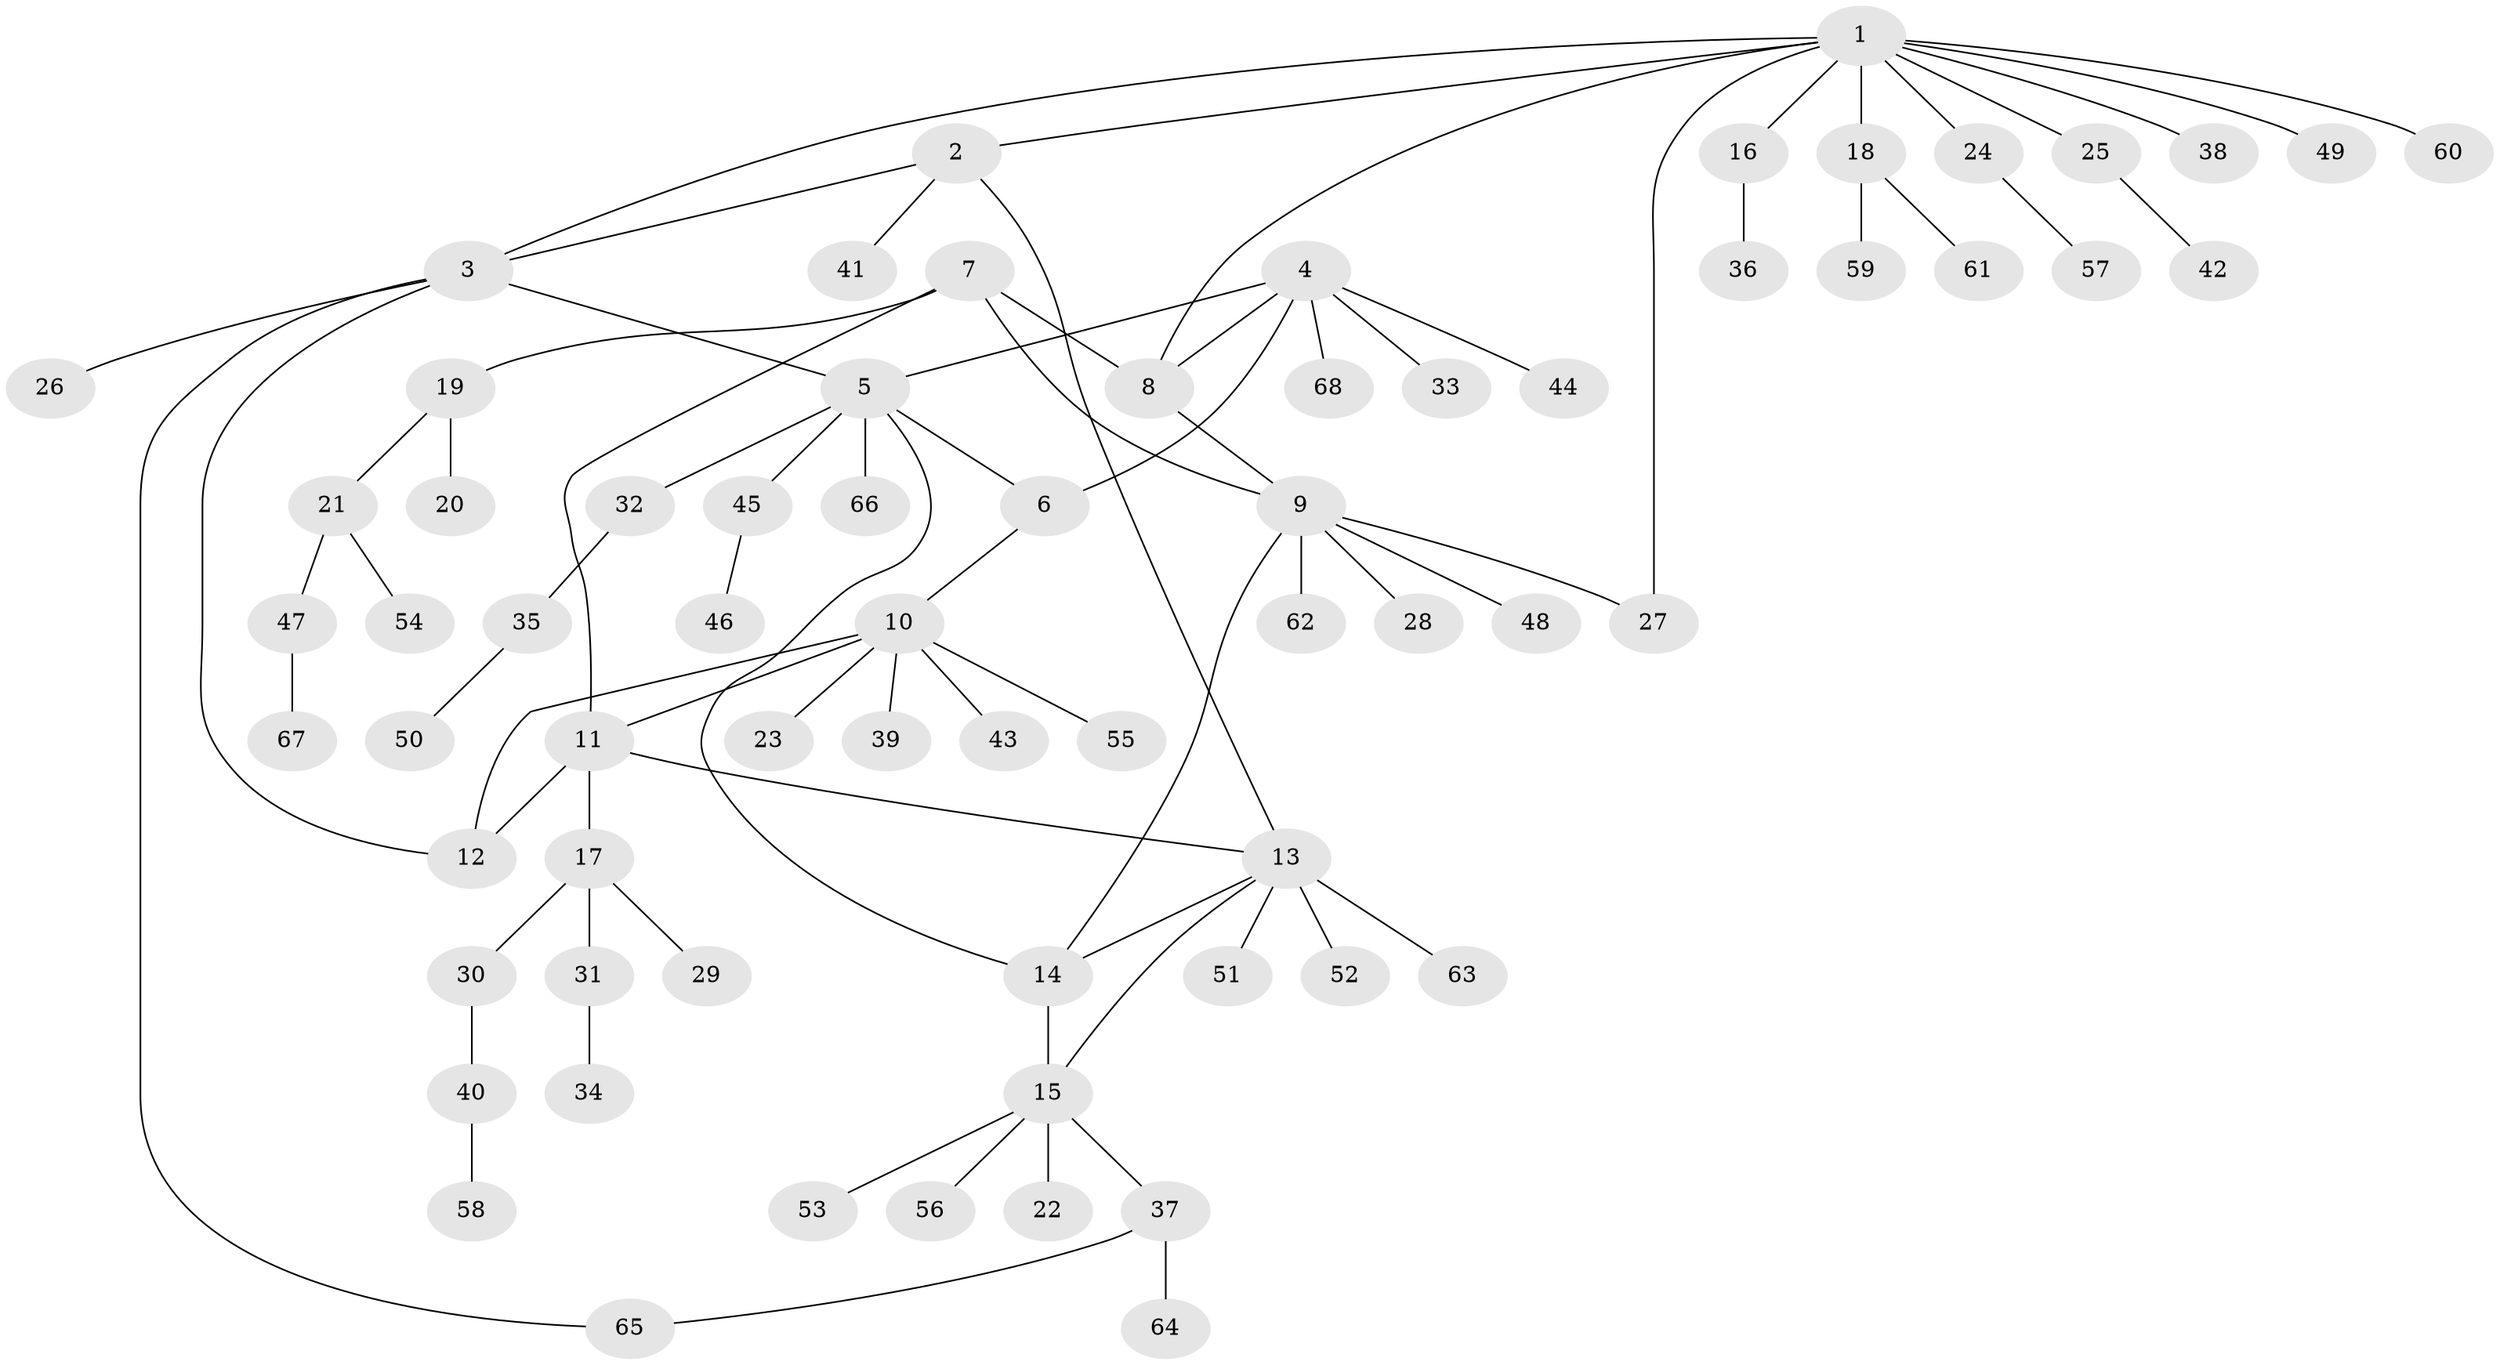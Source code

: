 // coarse degree distribution, {14: 0.02040816326530612, 2: 0.14285714285714285, 5: 0.08163265306122448, 8: 0.02040816326530612, 7: 0.02040816326530612, 10: 0.02040816326530612, 1: 0.6326530612244898, 4: 0.02040816326530612, 3: 0.04081632653061224}
// Generated by graph-tools (version 1.1) at 2025/24/03/03/25 07:24:11]
// undirected, 68 vertices, 80 edges
graph export_dot {
graph [start="1"]
  node [color=gray90,style=filled];
  1;
  2;
  3;
  4;
  5;
  6;
  7;
  8;
  9;
  10;
  11;
  12;
  13;
  14;
  15;
  16;
  17;
  18;
  19;
  20;
  21;
  22;
  23;
  24;
  25;
  26;
  27;
  28;
  29;
  30;
  31;
  32;
  33;
  34;
  35;
  36;
  37;
  38;
  39;
  40;
  41;
  42;
  43;
  44;
  45;
  46;
  47;
  48;
  49;
  50;
  51;
  52;
  53;
  54;
  55;
  56;
  57;
  58;
  59;
  60;
  61;
  62;
  63;
  64;
  65;
  66;
  67;
  68;
  1 -- 2;
  1 -- 3;
  1 -- 8;
  1 -- 16;
  1 -- 18;
  1 -- 24;
  1 -- 25;
  1 -- 27;
  1 -- 38;
  1 -- 49;
  1 -- 60;
  2 -- 3;
  2 -- 13;
  2 -- 41;
  3 -- 5;
  3 -- 12;
  3 -- 26;
  3 -- 65;
  4 -- 5;
  4 -- 6;
  4 -- 8;
  4 -- 33;
  4 -- 44;
  4 -- 68;
  5 -- 6;
  5 -- 14;
  5 -- 32;
  5 -- 45;
  5 -- 66;
  6 -- 10;
  7 -- 8;
  7 -- 9;
  7 -- 11;
  7 -- 19;
  8 -- 9;
  9 -- 14;
  9 -- 27;
  9 -- 28;
  9 -- 48;
  9 -- 62;
  10 -- 11;
  10 -- 12;
  10 -- 23;
  10 -- 39;
  10 -- 43;
  10 -- 55;
  11 -- 12;
  11 -- 13;
  11 -- 17;
  13 -- 14;
  13 -- 15;
  13 -- 51;
  13 -- 52;
  13 -- 63;
  14 -- 15;
  15 -- 22;
  15 -- 37;
  15 -- 53;
  15 -- 56;
  16 -- 36;
  17 -- 29;
  17 -- 30;
  17 -- 31;
  18 -- 59;
  18 -- 61;
  19 -- 20;
  19 -- 21;
  21 -- 47;
  21 -- 54;
  24 -- 57;
  25 -- 42;
  30 -- 40;
  31 -- 34;
  32 -- 35;
  35 -- 50;
  37 -- 64;
  37 -- 65;
  40 -- 58;
  45 -- 46;
  47 -- 67;
}
